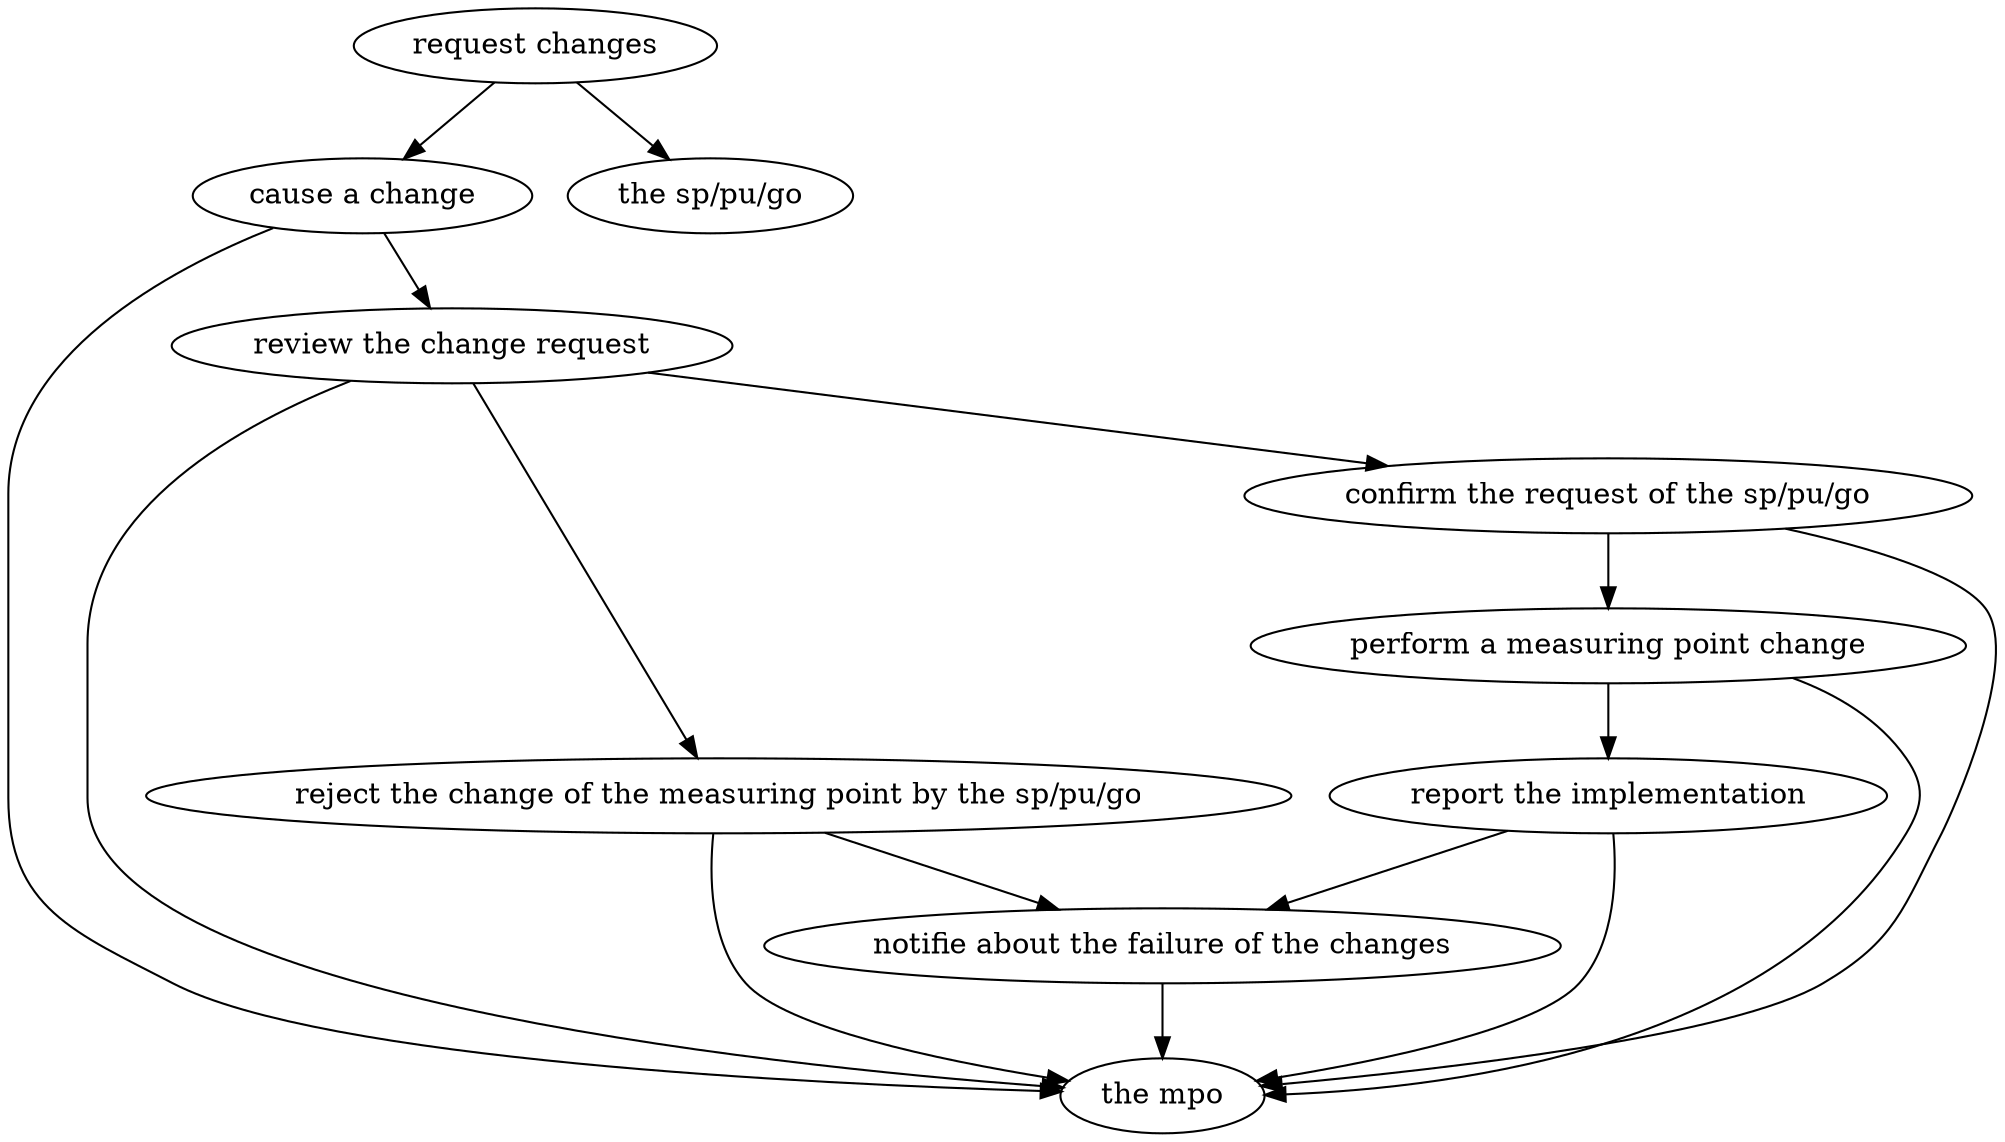 strict digraph "doc-10.9" {
	graph [name="doc-10.9"];
	"request changes"	[attrs="{'type': 'Activity', 'label': 'request changes'}"];
	"cause a change"	[attrs="{'type': 'Activity', 'label': 'cause a change'}"];
	"request changes" -> "cause a change"	[attrs="{'type': 'flow', 'label': 'flow'}"];
	"the sp/pu/go"	[attrs="{'type': 'Actor', 'label': 'the sp/pu/go'}"];
	"request changes" -> "the sp/pu/go"	[attrs="{'type': 'actor performer', 'label': 'actor performer'}"];
	"review the change request"	[attrs="{'type': 'Activity', 'label': 'review the change request'}"];
	"cause a change" -> "review the change request"	[attrs="{'type': 'flow', 'label': 'flow'}"];
	"the mpo"	[attrs="{'type': 'Actor', 'label': 'the mpo'}"];
	"cause a change" -> "the mpo"	[attrs="{'type': 'actor performer', 'label': 'actor performer'}"];
	"reject the change of the measuring point by the sp/pu/go"	[attrs="{'type': 'Activity', 'label': 'reject the change of the measuring point by the sp/pu/go'}"];
	"review the change request" -> "reject the change of the measuring point by the sp/pu/go"	[attrs="{'type': 'flow', 'label': 'flow'}"];
	"confirm the request of the sp/pu/go"	[attrs="{'type': 'Activity', 'label': 'confirm the request of the sp/pu/go'}"];
	"review the change request" -> "confirm the request of the sp/pu/go"	[attrs="{'type': 'flow', 'label': 'flow'}"];
	"review the change request" -> "the mpo"	[attrs="{'type': 'actor performer', 'label': 'actor performer'}"];
	"notifie about the failure of the changes"	[attrs="{'type': 'Activity', 'label': 'notifie about the failure of the changes'}"];
	"reject the change of the measuring point by the sp/pu/go" -> "notifie about the failure of the changes"	[attrs="{'type': 'flow', 'label': 'flow'}"];
	"reject the change of the measuring point by the sp/pu/go" -> "the mpo"	[attrs="{'type': 'actor performer', 'label': 'actor performer'}"];
	"perform a measuring point change"	[attrs="{'type': 'Activity', 'label': 'perform a measuring point change'}"];
	"confirm the request of the sp/pu/go" -> "perform a measuring point change"	[attrs="{'type': 'flow', 'label': 'flow'}"];
	"confirm the request of the sp/pu/go" -> "the mpo"	[attrs="{'type': 'actor performer', 'label': 'actor performer'}"];
	"report the implementation"	[attrs="{'type': 'Activity', 'label': 'report the implementation'}"];
	"perform a measuring point change" -> "report the implementation"	[attrs="{'type': 'flow', 'label': 'flow'}"];
	"perform a measuring point change" -> "the mpo"	[attrs="{'type': 'actor performer', 'label': 'actor performer'}"];
	"report the implementation" -> "notifie about the failure of the changes"	[attrs="{'type': 'flow', 'label': 'flow'}"];
	"report the implementation" -> "the mpo"	[attrs="{'type': 'actor performer', 'label': 'actor performer'}"];
	"notifie about the failure of the changes" -> "the mpo"	[attrs="{'type': 'actor performer', 'label': 'actor performer'}"];
}
